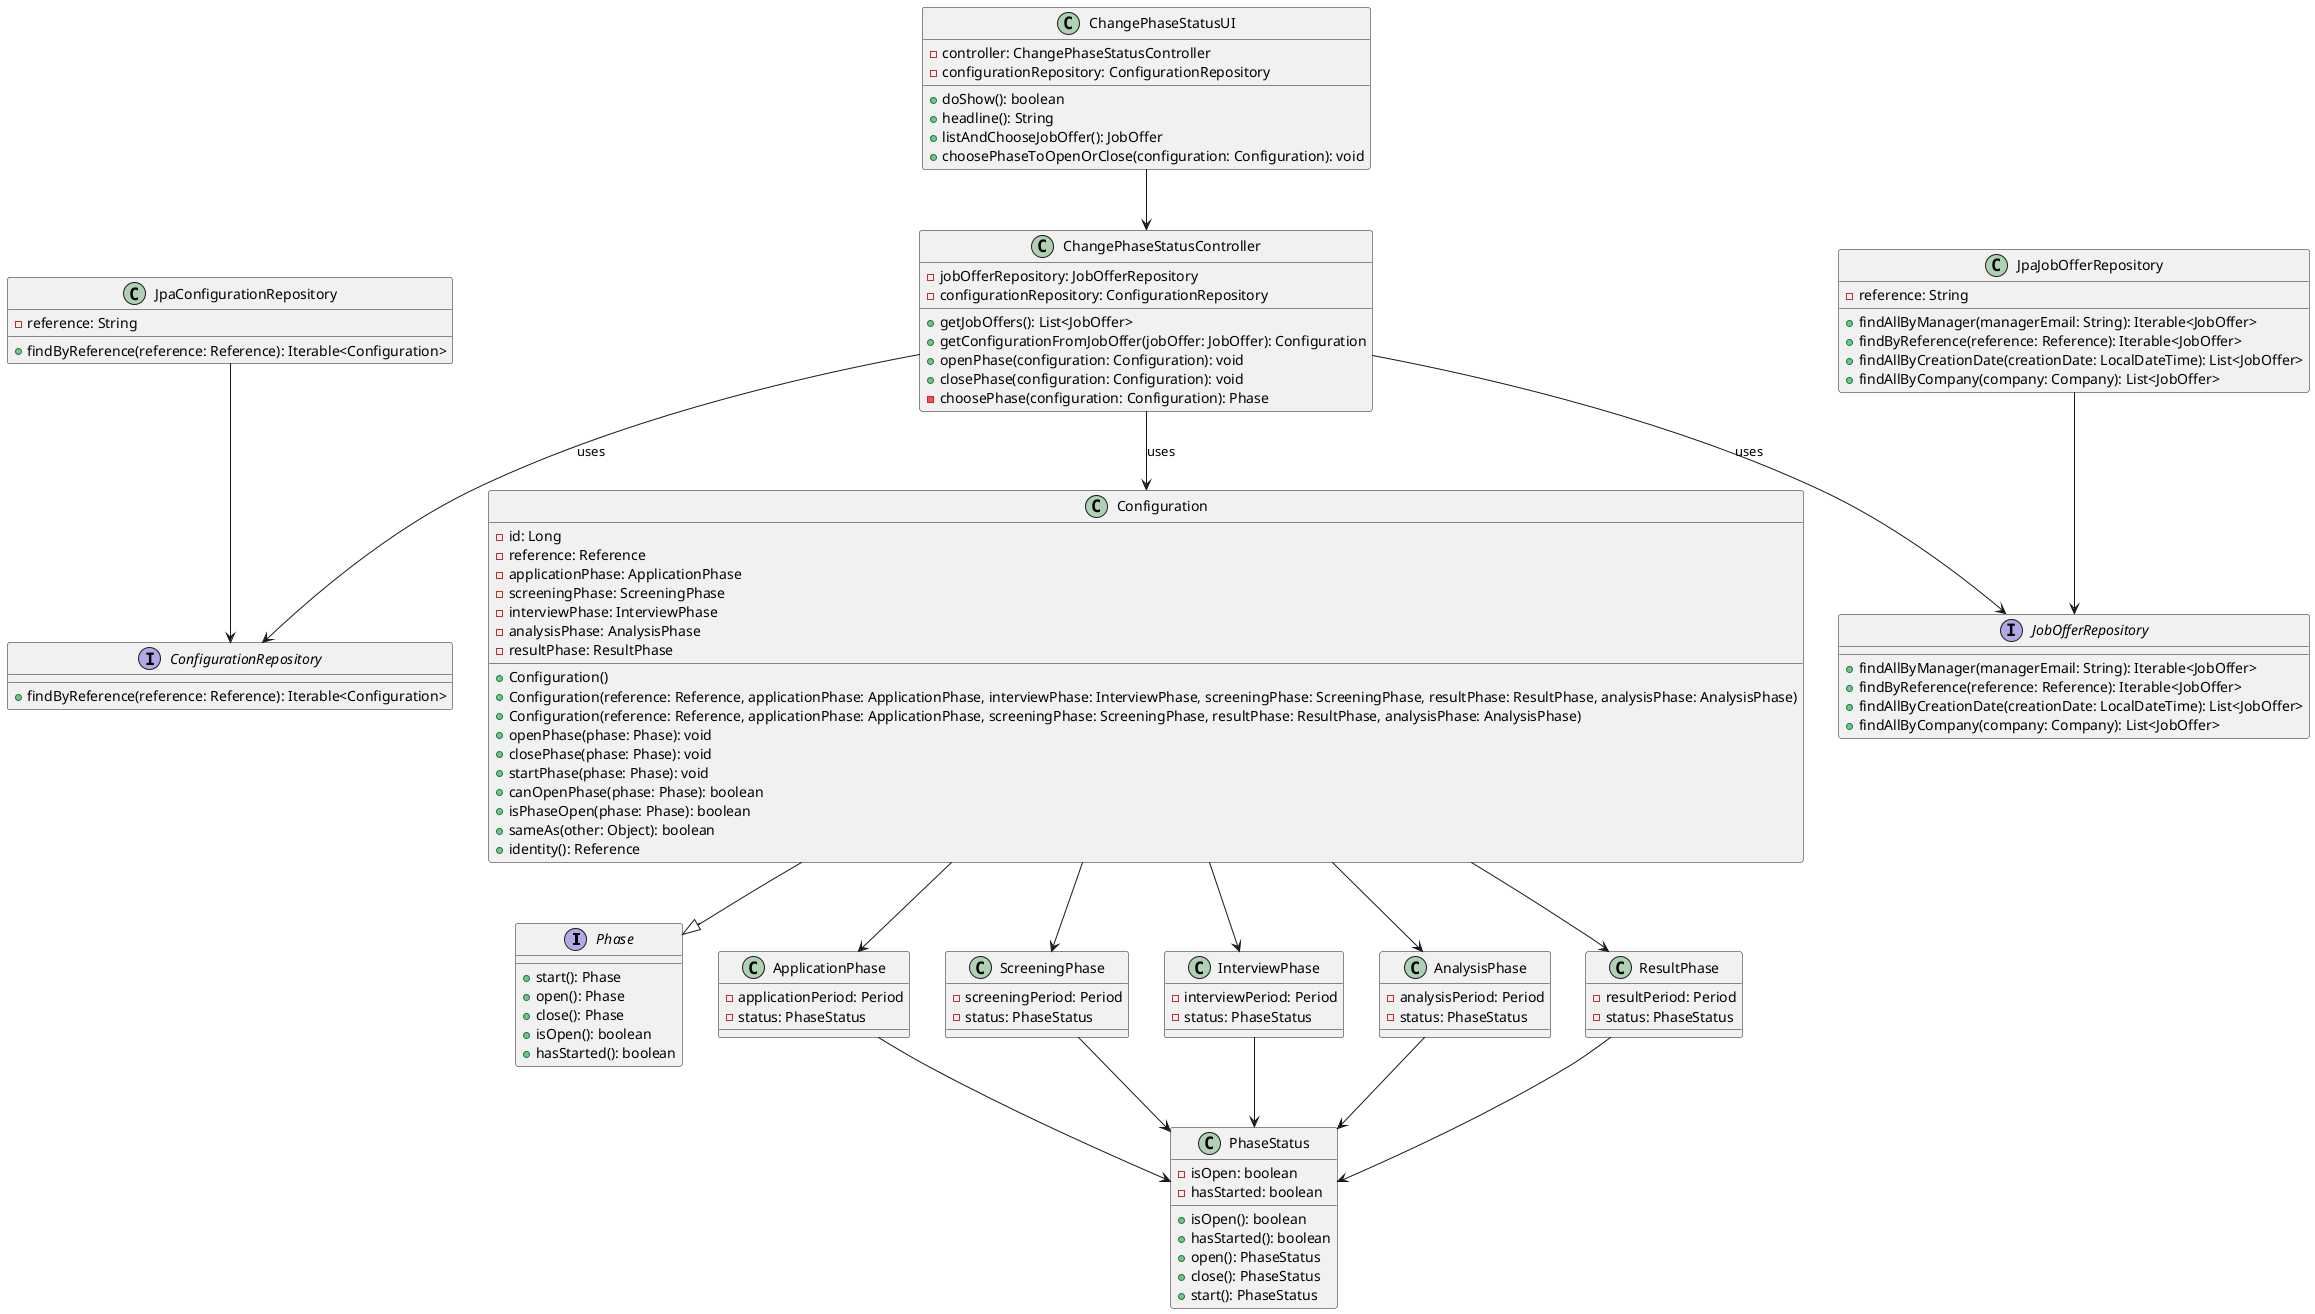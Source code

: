 @startuml

interface Phase {
    + start(): Phase
    + open(): Phase
    + close(): Phase
    + isOpen(): boolean
    + hasStarted(): boolean
}

class PhaseStatus {
    - isOpen: boolean
    - hasStarted: boolean
    + isOpen(): boolean
    + hasStarted(): boolean
    + open(): PhaseStatus
    + close(): PhaseStatus
    + start(): PhaseStatus
}

class ChangePhaseStatusUI {
    - controller: ChangePhaseStatusController
    - configurationRepository: ConfigurationRepository
    + doShow(): boolean
    + headline(): String
    + listAndChooseJobOffer(): JobOffer
    + choosePhaseToOpenOrClose(configuration: Configuration): void
}

class ChangePhaseStatusController {
    - jobOfferRepository: JobOfferRepository
    - configurationRepository: ConfigurationRepository
    + getJobOffers(): List<JobOffer>
    + getConfigurationFromJobOffer(jobOffer: JobOffer): Configuration
    + openPhase(configuration: Configuration): void
    + closePhase(configuration: Configuration): void
    - choosePhase(configuration: Configuration): Phase
}

class Configuration {
    - id: Long
    - reference: Reference
    - applicationPhase: ApplicationPhase
    - screeningPhase: ScreeningPhase
    - interviewPhase: InterviewPhase
    - analysisPhase: AnalysisPhase
    - resultPhase: ResultPhase
    + Configuration()
    + Configuration(reference: Reference, applicationPhase: ApplicationPhase, interviewPhase: InterviewPhase, screeningPhase: ScreeningPhase, resultPhase: ResultPhase, analysisPhase: AnalysisPhase)
    + Configuration(reference: Reference, applicationPhase: ApplicationPhase, screeningPhase: ScreeningPhase, resultPhase: ResultPhase, analysisPhase: AnalysisPhase)
    + openPhase(phase: Phase): void
    + closePhase(phase: Phase): void
    + startPhase(phase: Phase): void
    + canOpenPhase(phase: Phase): boolean
    + isPhaseOpen(phase: Phase): boolean
    + sameAs(other: Object): boolean
    + identity(): Reference
}

class ApplicationPhase {
    - applicationPeriod: Period
    - status: PhaseStatus
}

class ScreeningPhase {
    - screeningPeriod: Period
    - status: PhaseStatus
}

class InterviewPhase {
    - interviewPeriod: Period
    - status: PhaseStatus
}

class AnalysisPhase {
    - analysisPeriod: Period
    - status: PhaseStatus
}

class ResultPhase {
    - resultPeriod: Period
    - status: PhaseStatus
}

interface ConfigurationRepository {
    + findByReference(reference: Reference): Iterable<Configuration>
}

interface JobOfferRepository {
    + findAllByManager(managerEmail: String): Iterable<JobOffer>
    + findByReference(reference: Reference): Iterable<JobOffer>
    + findAllByCreationDate(creationDate: LocalDateTime): List<JobOffer>
    + findAllByCompany(company: Company): List<JobOffer>
}

class JpaConfigurationRepository {
    - reference: String
    + findByReference(reference: Reference): Iterable<Configuration>
}

class JpaJobOfferRepository {
    - reference: String
    + findAllByManager(managerEmail: String): Iterable<JobOffer>
    + findByReference(reference: Reference): Iterable<JobOffer>
    + findAllByCreationDate(creationDate: LocalDateTime): List<JobOffer>
    + findAllByCompany(company: Company): List<JobOffer>
}

ChangePhaseStatusUI --> ChangePhaseStatusController
ChangePhaseStatusController --> JobOfferRepository: uses
ChangePhaseStatusController --> ConfigurationRepository: uses
ChangePhaseStatusController --> Configuration: uses
Configuration --> ApplicationPhase
Configuration --> ScreeningPhase
Configuration --> InterviewPhase
Configuration --> AnalysisPhase
Configuration --> ResultPhase
ApplicationPhase --> PhaseStatus
ScreeningPhase --> PhaseStatus
InterviewPhase --> PhaseStatus
AnalysisPhase --> PhaseStatus
ResultPhase --> PhaseStatus
JpaConfigurationRepository --> ConfigurationRepository
JpaJobOfferRepository --> JobOfferRepository
Configuration --|> Phase

@enduml
